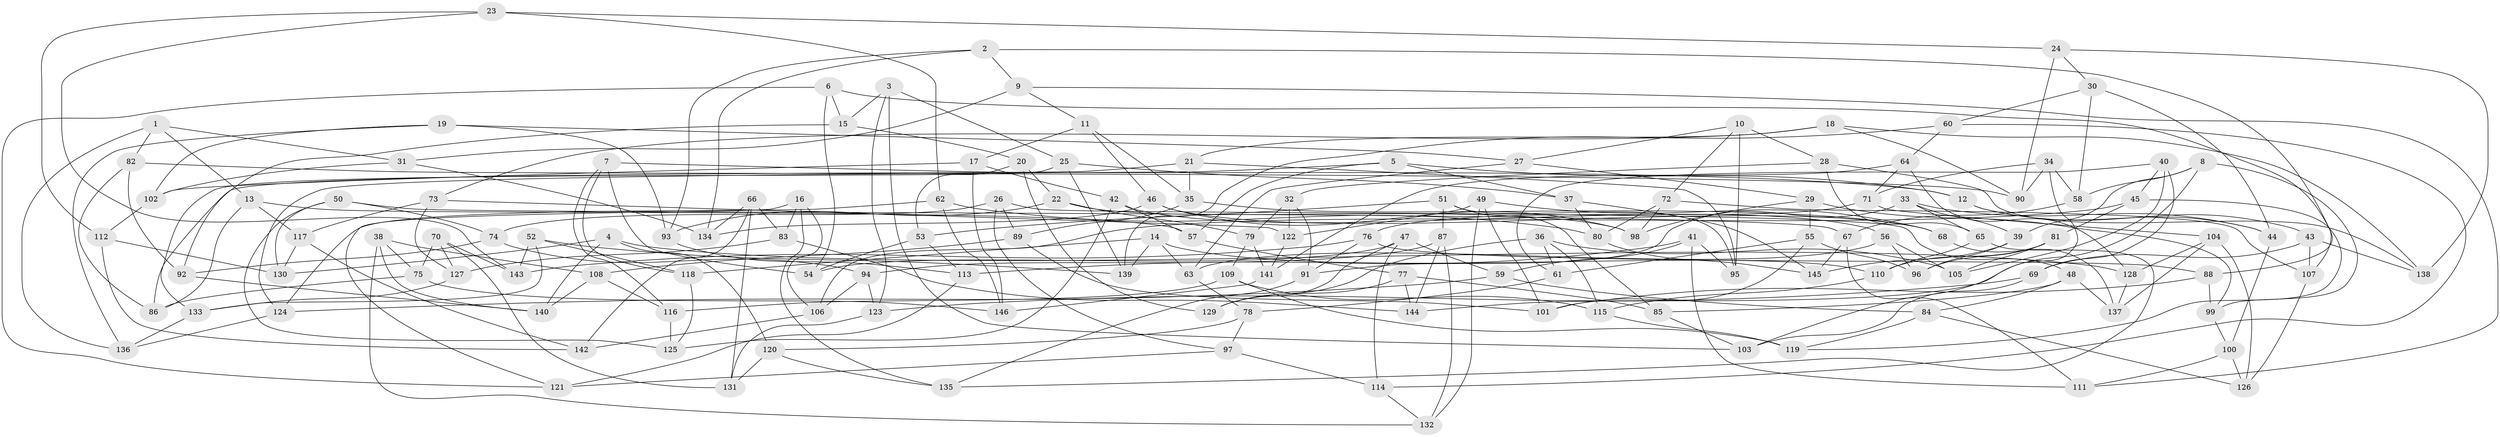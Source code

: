 // coarse degree distribution, {11: 0.00980392156862745, 4: 0.6372549019607843, 6: 0.20588235294117646, 5: 0.0392156862745098, 8: 0.0392156862745098, 9: 0.00980392156862745, 7: 0.0196078431372549, 3: 0.0392156862745098}
// Generated by graph-tools (version 1.1) at 2025/21/03/04/25 18:21:01]
// undirected, 146 vertices, 292 edges
graph export_dot {
graph [start="1"]
  node [color=gray90,style=filled];
  1;
  2;
  3;
  4;
  5;
  6;
  7;
  8;
  9;
  10;
  11;
  12;
  13;
  14;
  15;
  16;
  17;
  18;
  19;
  20;
  21;
  22;
  23;
  24;
  25;
  26;
  27;
  28;
  29;
  30;
  31;
  32;
  33;
  34;
  35;
  36;
  37;
  38;
  39;
  40;
  41;
  42;
  43;
  44;
  45;
  46;
  47;
  48;
  49;
  50;
  51;
  52;
  53;
  54;
  55;
  56;
  57;
  58;
  59;
  60;
  61;
  62;
  63;
  64;
  65;
  66;
  67;
  68;
  69;
  70;
  71;
  72;
  73;
  74;
  75;
  76;
  77;
  78;
  79;
  80;
  81;
  82;
  83;
  84;
  85;
  86;
  87;
  88;
  89;
  90;
  91;
  92;
  93;
  94;
  95;
  96;
  97;
  98;
  99;
  100;
  101;
  102;
  103;
  104;
  105;
  106;
  107;
  108;
  109;
  110;
  111;
  112;
  113;
  114;
  115;
  116;
  117;
  118;
  119;
  120;
  121;
  122;
  123;
  124;
  125;
  126;
  127;
  128;
  129;
  130;
  131;
  132;
  133;
  134;
  135;
  136;
  137;
  138;
  139;
  140;
  141;
  142;
  143;
  144;
  145;
  146;
  1 -- 82;
  1 -- 31;
  1 -- 136;
  1 -- 13;
  2 -- 134;
  2 -- 93;
  2 -- 9;
  2 -- 88;
  3 -- 15;
  3 -- 123;
  3 -- 25;
  3 -- 103;
  4 -- 120;
  4 -- 140;
  4 -- 128;
  4 -- 130;
  5 -- 12;
  5 -- 124;
  5 -- 57;
  5 -- 37;
  6 -- 54;
  6 -- 107;
  6 -- 15;
  6 -- 121;
  7 -- 116;
  7 -- 12;
  7 -- 118;
  7 -- 54;
  8 -- 39;
  8 -- 144;
  8 -- 99;
  8 -- 58;
  9 -- 11;
  9 -- 111;
  9 -- 31;
  10 -- 95;
  10 -- 72;
  10 -- 28;
  10 -- 27;
  11 -- 35;
  11 -- 17;
  11 -- 46;
  12 -- 44;
  12 -- 43;
  13 -- 86;
  13 -- 117;
  13 -- 57;
  14 -- 63;
  14 -- 139;
  14 -- 118;
  14 -- 110;
  15 -- 20;
  15 -- 92;
  16 -- 106;
  16 -- 83;
  16 -- 121;
  16 -- 135;
  17 -- 146;
  17 -- 42;
  17 -- 102;
  18 -- 73;
  18 -- 138;
  18 -- 21;
  18 -- 90;
  19 -- 136;
  19 -- 93;
  19 -- 102;
  19 -- 27;
  20 -- 53;
  20 -- 129;
  20 -- 22;
  21 -- 35;
  21 -- 86;
  21 -- 95;
  22 -- 98;
  22 -- 93;
  22 -- 79;
  23 -- 24;
  23 -- 143;
  23 -- 62;
  23 -- 112;
  24 -- 30;
  24 -- 90;
  24 -- 138;
  25 -- 139;
  25 -- 37;
  25 -- 133;
  26 -- 74;
  26 -- 89;
  26 -- 97;
  26 -- 48;
  27 -- 63;
  27 -- 29;
  28 -- 65;
  28 -- 138;
  28 -- 32;
  29 -- 55;
  29 -- 98;
  29 -- 99;
  30 -- 60;
  30 -- 58;
  30 -- 44;
  31 -- 134;
  31 -- 102;
  32 -- 79;
  32 -- 122;
  32 -- 91;
  33 -- 91;
  33 -- 39;
  33 -- 65;
  33 -- 44;
  34 -- 103;
  34 -- 90;
  34 -- 71;
  34 -- 58;
  35 -- 68;
  35 -- 89;
  36 -- 115;
  36 -- 61;
  36 -- 105;
  36 -- 129;
  37 -- 145;
  37 -- 80;
  38 -- 140;
  38 -- 108;
  38 -- 75;
  38 -- 132;
  39 -- 145;
  39 -- 96;
  40 -- 61;
  40 -- 45;
  40 -- 69;
  40 -- 105;
  41 -- 111;
  41 -- 95;
  41 -- 59;
  41 -- 113;
  42 -- 56;
  42 -- 125;
  42 -- 57;
  43 -- 138;
  43 -- 69;
  43 -- 107;
  44 -- 100;
  45 -- 119;
  45 -- 106;
  45 -- 81;
  46 -- 68;
  46 -- 98;
  46 -- 134;
  47 -- 114;
  47 -- 59;
  47 -- 54;
  47 -- 129;
  48 -- 137;
  48 -- 84;
  48 -- 85;
  49 -- 122;
  49 -- 68;
  49 -- 132;
  49 -- 101;
  50 -- 125;
  50 -- 74;
  50 -- 130;
  50 -- 67;
  51 -- 85;
  51 -- 87;
  51 -- 95;
  51 -- 53;
  52 -- 133;
  52 -- 118;
  52 -- 139;
  52 -- 143;
  53 -- 54;
  53 -- 113;
  55 -- 96;
  55 -- 61;
  55 -- 101;
  56 -- 105;
  56 -- 63;
  56 -- 96;
  57 -- 77;
  58 -- 67;
  59 -- 84;
  59 -- 124;
  60 -- 64;
  60 -- 139;
  60 -- 114;
  61 -- 78;
  62 -- 124;
  62 -- 80;
  62 -- 146;
  63 -- 78;
  64 -- 71;
  64 -- 141;
  64 -- 128;
  65 -- 135;
  65 -- 110;
  66 -- 134;
  66 -- 83;
  66 -- 131;
  66 -- 142;
  67 -- 111;
  67 -- 145;
  68 -- 137;
  69 -- 123;
  69 -- 103;
  70 -- 75;
  70 -- 127;
  70 -- 131;
  70 -- 143;
  71 -- 104;
  71 -- 76;
  72 -- 107;
  72 -- 98;
  72 -- 80;
  73 -- 122;
  73 -- 127;
  73 -- 117;
  74 -- 92;
  74 -- 94;
  75 -- 86;
  75 -- 146;
  76 -- 143;
  76 -- 88;
  76 -- 91;
  77 -- 85;
  77 -- 129;
  77 -- 144;
  78 -- 120;
  78 -- 97;
  79 -- 109;
  79 -- 141;
  80 -- 145;
  81 -- 105;
  81 -- 96;
  81 -- 110;
  82 -- 92;
  82 -- 90;
  82 -- 86;
  83 -- 127;
  83 -- 144;
  84 -- 119;
  84 -- 126;
  85 -- 103;
  87 -- 144;
  87 -- 132;
  87 -- 94;
  88 -- 101;
  88 -- 99;
  89 -- 108;
  89 -- 101;
  91 -- 135;
  92 -- 140;
  93 -- 113;
  94 -- 106;
  94 -- 123;
  97 -- 114;
  97 -- 121;
  99 -- 100;
  100 -- 126;
  100 -- 111;
  102 -- 112;
  104 -- 126;
  104 -- 128;
  104 -- 137;
  106 -- 142;
  107 -- 126;
  108 -- 140;
  108 -- 116;
  109 -- 115;
  109 -- 116;
  109 -- 119;
  110 -- 115;
  112 -- 130;
  112 -- 142;
  113 -- 121;
  114 -- 132;
  115 -- 119;
  116 -- 125;
  117 -- 142;
  117 -- 130;
  118 -- 125;
  120 -- 131;
  120 -- 135;
  122 -- 141;
  123 -- 131;
  124 -- 136;
  127 -- 133;
  128 -- 137;
  133 -- 136;
  141 -- 146;
}
